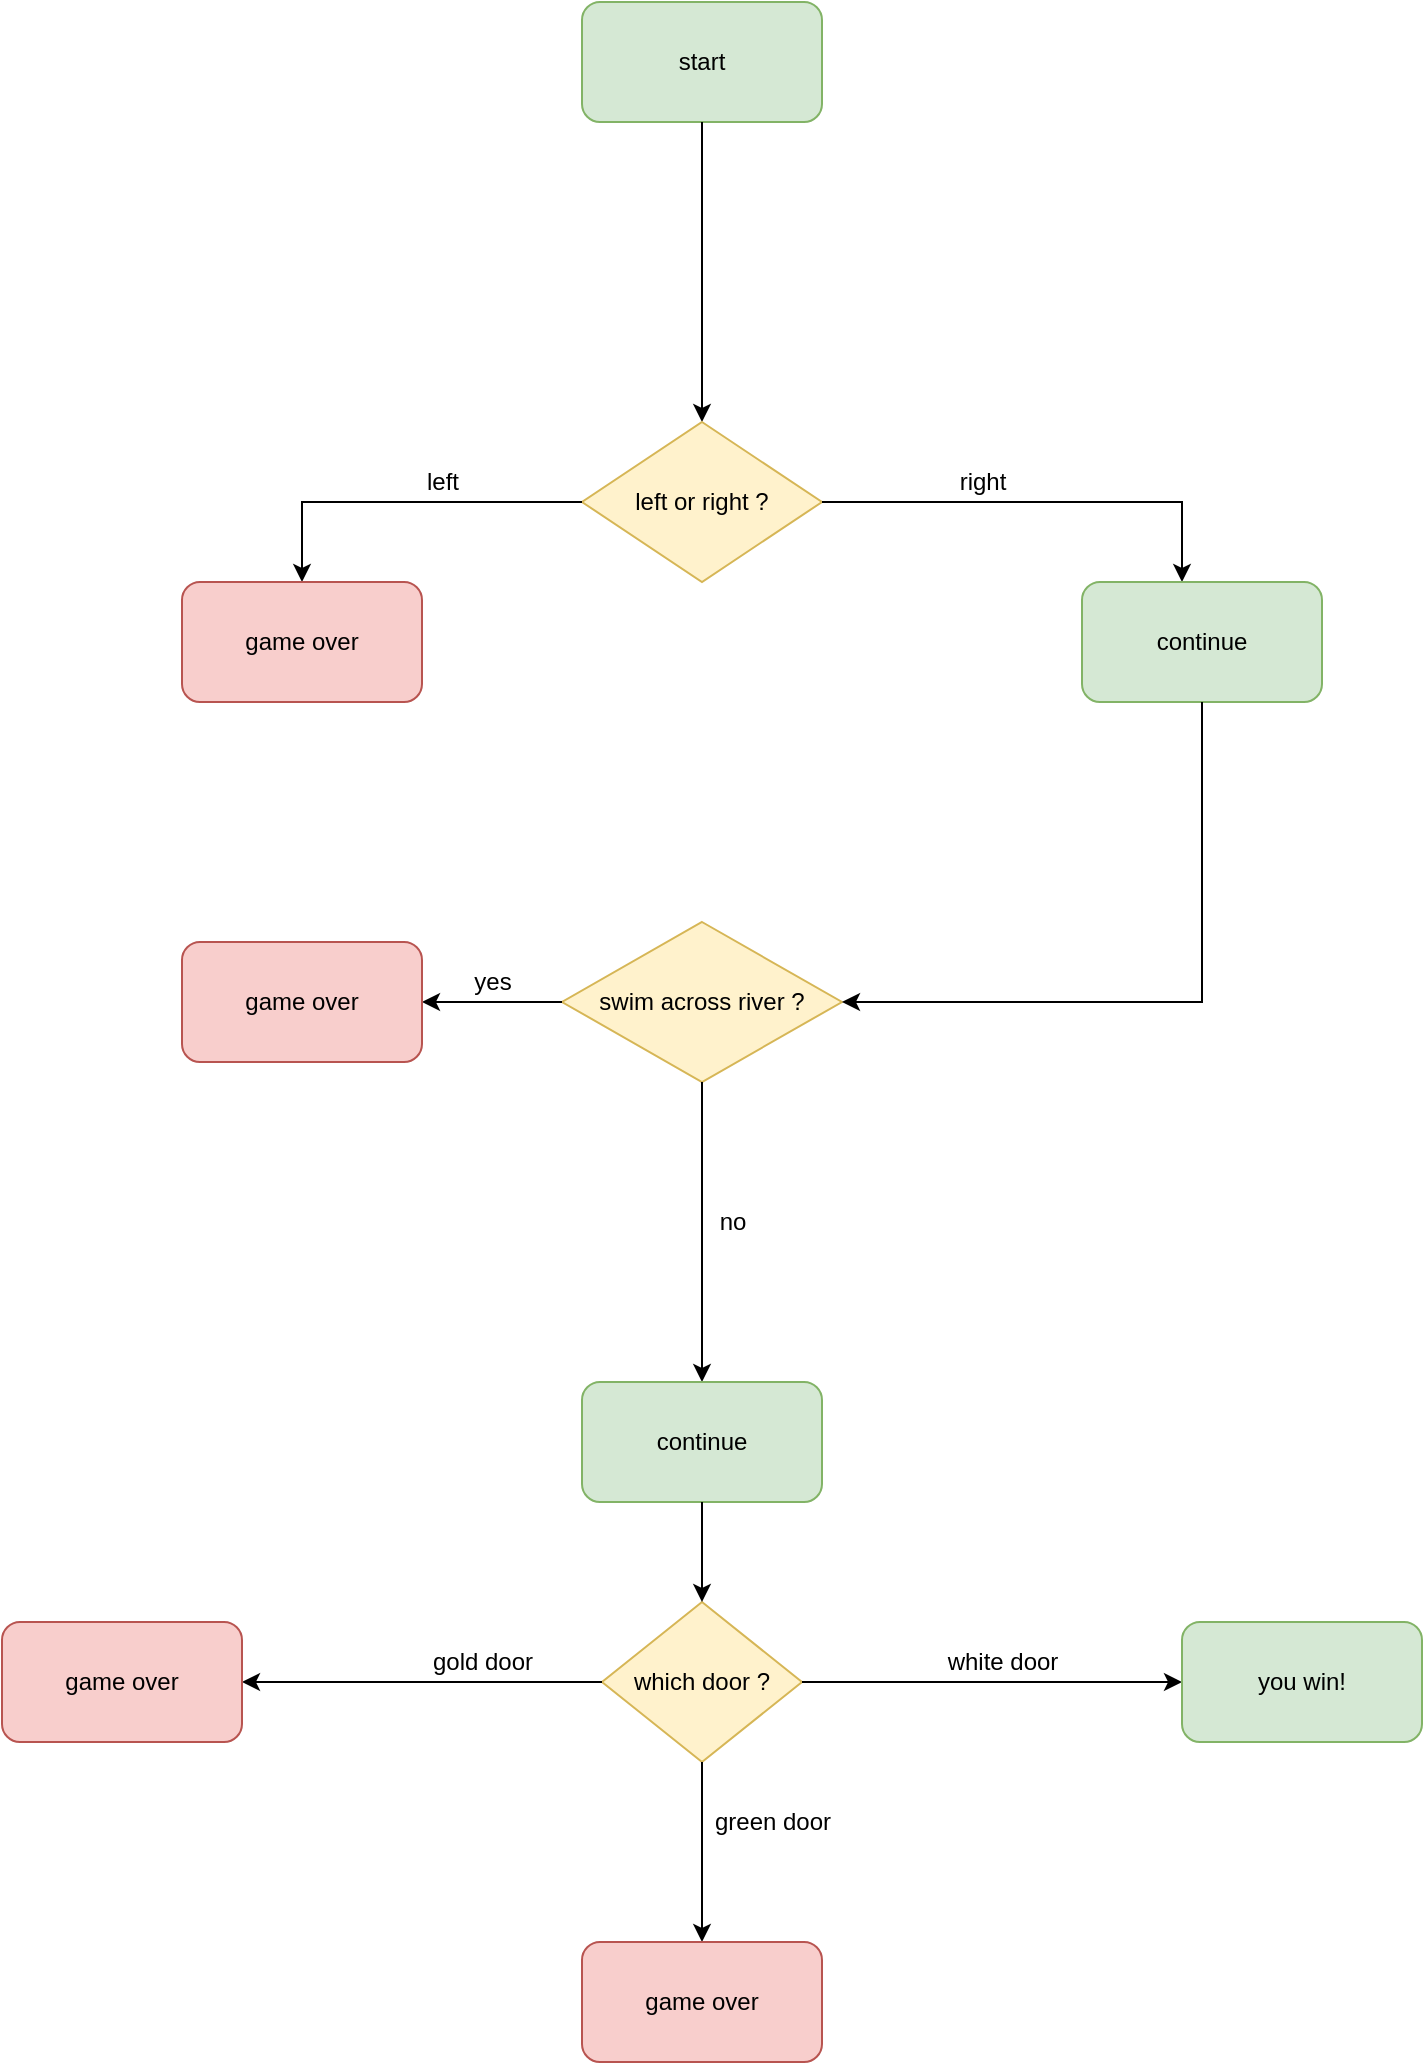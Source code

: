 <mxfile version="17.4.5" type="device"><diagram id="2XMkrdV-SsnhivRVlUfd" name="algorithm"><mxGraphModel dx="946" dy="614" grid="1" gridSize="10" guides="1" tooltips="1" connect="1" arrows="1" fold="1" page="1" pageScale="1" pageWidth="850" pageHeight="1100" background="none" math="0" shadow="0"><root><mxCell id="0"/><mxCell id="1" parent="0"/><mxCell id="JiuzR7RcgzfWJjYBS3EK-1" value="start" style="rounded=1;whiteSpace=wrap;html=1;fillColor=#d5e8d4;strokeColor=#82b366;" vertex="1" parent="1"><mxGeometry x="340" y="30" width="120" height="60" as="geometry"/></mxCell><mxCell id="JiuzR7RcgzfWJjYBS3EK-3" value="" style="endArrow=classic;html=1;rounded=0;exitX=0.5;exitY=1;exitDx=0;exitDy=0;entryX=0.5;entryY=0;entryDx=0;entryDy=0;" edge="1" parent="1" source="JiuzR7RcgzfWJjYBS3EK-1" target="JiuzR7RcgzfWJjYBS3EK-4"><mxGeometry width="50" height="50" relative="1" as="geometry"><mxPoint x="400" y="340" as="sourcePoint"/><mxPoint x="410" y="240" as="targetPoint"/></mxGeometry></mxCell><mxCell id="JiuzR7RcgzfWJjYBS3EK-4" value="left or right ?" style="rhombus;whiteSpace=wrap;html=1;fillColor=#fff2cc;strokeColor=#d6b656;" vertex="1" parent="1"><mxGeometry x="340" y="240" width="120" height="80" as="geometry"/></mxCell><mxCell id="JiuzR7RcgzfWJjYBS3EK-5" value="" style="edgeStyle=segmentEdgeStyle;endArrow=classic;html=1;rounded=0;exitX=0;exitY=0.5;exitDx=0;exitDy=0;" edge="1" parent="1" source="JiuzR7RcgzfWJjYBS3EK-4"><mxGeometry width="50" height="50" relative="1" as="geometry"><mxPoint x="400" y="340" as="sourcePoint"/><mxPoint x="200" y="320" as="targetPoint"/></mxGeometry></mxCell><mxCell id="JiuzR7RcgzfWJjYBS3EK-6" value="" style="edgeStyle=segmentEdgeStyle;endArrow=classic;html=1;rounded=0;exitX=1;exitY=0.5;exitDx=0;exitDy=0;" edge="1" parent="1" source="JiuzR7RcgzfWJjYBS3EK-4"><mxGeometry width="50" height="50" relative="1" as="geometry"><mxPoint x="400" y="340" as="sourcePoint"/><mxPoint x="640" y="320" as="targetPoint"/><Array as="points"><mxPoint x="640" y="280"/><mxPoint x="640" y="320"/></Array></mxGeometry></mxCell><mxCell id="JiuzR7RcgzfWJjYBS3EK-7" value="left" style="text;html=1;align=center;verticalAlign=middle;resizable=0;points=[];autosize=1;strokeColor=none;fillColor=none;" vertex="1" parent="1"><mxGeometry x="255" y="260" width="30" height="20" as="geometry"/></mxCell><mxCell id="JiuzR7RcgzfWJjYBS3EK-8" value="right" style="text;html=1;align=center;verticalAlign=middle;resizable=0;points=[];autosize=1;strokeColor=none;fillColor=none;" vertex="1" parent="1"><mxGeometry x="520" y="260" width="40" height="20" as="geometry"/></mxCell><mxCell id="JiuzR7RcgzfWJjYBS3EK-9" value="game over" style="rounded=1;whiteSpace=wrap;html=1;fillColor=#f8cecc;strokeColor=#b85450;" vertex="1" parent="1"><mxGeometry x="140" y="320" width="120" height="60" as="geometry"/></mxCell><mxCell id="JiuzR7RcgzfWJjYBS3EK-10" value="continue" style="rounded=1;whiteSpace=wrap;html=1;fillColor=#d5e8d4;strokeColor=#82b366;" vertex="1" parent="1"><mxGeometry x="590" y="320" width="120" height="60" as="geometry"/></mxCell><mxCell id="JiuzR7RcgzfWJjYBS3EK-12" value="swim across river ?" style="rhombus;whiteSpace=wrap;html=1;fillColor=#fff2cc;strokeColor=#d6b656;" vertex="1" parent="1"><mxGeometry x="330" y="490" width="140" height="80" as="geometry"/></mxCell><mxCell id="JiuzR7RcgzfWJjYBS3EK-14" value="" style="endArrow=classic;html=1;rounded=0;exitX=0;exitY=0.5;exitDx=0;exitDy=0;entryX=1;entryY=0.5;entryDx=0;entryDy=0;" edge="1" parent="1" source="JiuzR7RcgzfWJjYBS3EK-12" target="JiuzR7RcgzfWJjYBS3EK-18"><mxGeometry width="50" height="50" relative="1" as="geometry"><mxPoint x="400" y="540" as="sourcePoint"/><mxPoint x="400" y="560" as="targetPoint"/></mxGeometry></mxCell><mxCell id="JiuzR7RcgzfWJjYBS3EK-15" value="yes" style="text;html=1;align=center;verticalAlign=middle;resizable=0;points=[];autosize=1;strokeColor=none;fillColor=none;" vertex="1" parent="1"><mxGeometry x="280" y="510" width="30" height="20" as="geometry"/></mxCell><mxCell id="JiuzR7RcgzfWJjYBS3EK-16" value="" style="endArrow=classic;html=1;rounded=0;exitX=0.5;exitY=1;exitDx=0;exitDy=0;entryX=0.5;entryY=0;entryDx=0;entryDy=0;" edge="1" parent="1" source="JiuzR7RcgzfWJjYBS3EK-12" target="JiuzR7RcgzfWJjYBS3EK-19"><mxGeometry width="50" height="50" relative="1" as="geometry"><mxPoint x="390" y="580" as="sourcePoint"/><mxPoint x="650" y="720" as="targetPoint"/></mxGeometry></mxCell><mxCell id="JiuzR7RcgzfWJjYBS3EK-17" value="no" style="text;html=1;align=center;verticalAlign=middle;resizable=0;points=[];autosize=1;strokeColor=none;fillColor=none;" vertex="1" parent="1"><mxGeometry x="400" y="630" width="30" height="20" as="geometry"/></mxCell><mxCell id="JiuzR7RcgzfWJjYBS3EK-18" value="game over" style="rounded=1;whiteSpace=wrap;html=1;fillColor=#f8cecc;strokeColor=#b85450;" vertex="1" parent="1"><mxGeometry x="140" y="500" width="120" height="60" as="geometry"/></mxCell><mxCell id="JiuzR7RcgzfWJjYBS3EK-19" value="continue" style="rounded=1;whiteSpace=wrap;html=1;fillColor=#d5e8d4;strokeColor=#82b366;" vertex="1" parent="1"><mxGeometry x="340" y="720" width="120" height="60" as="geometry"/></mxCell><mxCell id="JiuzR7RcgzfWJjYBS3EK-20" value="" style="edgeStyle=segmentEdgeStyle;endArrow=classic;html=1;rounded=0;exitX=0.5;exitY=1;exitDx=0;exitDy=0;entryX=1;entryY=0.5;entryDx=0;entryDy=0;" edge="1" parent="1" source="JiuzR7RcgzfWJjYBS3EK-10" target="JiuzR7RcgzfWJjYBS3EK-12"><mxGeometry width="50" height="50" relative="1" as="geometry"><mxPoint x="410" y="440" as="sourcePoint"/><mxPoint x="460" y="390" as="targetPoint"/><Array as="points"><mxPoint x="650" y="530"/></Array></mxGeometry></mxCell><mxCell id="JiuzR7RcgzfWJjYBS3EK-21" value="which door ?" style="rhombus;whiteSpace=wrap;html=1;fillColor=#fff2cc;strokeColor=#d6b656;" vertex="1" parent="1"><mxGeometry x="350" y="830" width="100" height="80" as="geometry"/></mxCell><mxCell id="JiuzR7RcgzfWJjYBS3EK-22" value="" style="endArrow=classic;html=1;rounded=0;exitX=0.5;exitY=1;exitDx=0;exitDy=0;" edge="1" parent="1" source="JiuzR7RcgzfWJjYBS3EK-19" target="JiuzR7RcgzfWJjYBS3EK-21"><mxGeometry width="50" height="50" relative="1" as="geometry"><mxPoint x="400" y="800" as="sourcePoint"/><mxPoint x="450" y="750" as="targetPoint"/></mxGeometry></mxCell><mxCell id="JiuzR7RcgzfWJjYBS3EK-23" value="" style="endArrow=classic;html=1;rounded=0;exitX=0;exitY=0.5;exitDx=0;exitDy=0;" edge="1" parent="1" source="JiuzR7RcgzfWJjYBS3EK-21"><mxGeometry width="50" height="50" relative="1" as="geometry"><mxPoint x="400" y="930" as="sourcePoint"/><mxPoint x="170" y="870" as="targetPoint"/></mxGeometry></mxCell><mxCell id="JiuzR7RcgzfWJjYBS3EK-24" value="game over" style="rounded=1;whiteSpace=wrap;html=1;fillColor=#f8cecc;strokeColor=#b85450;" vertex="1" parent="1"><mxGeometry x="50" y="840" width="120" height="60" as="geometry"/></mxCell><mxCell id="JiuzR7RcgzfWJjYBS3EK-25" value="gold door" style="text;html=1;align=center;verticalAlign=middle;resizable=0;points=[];autosize=1;strokeColor=none;fillColor=none;" vertex="1" parent="1"><mxGeometry x="255" y="850" width="70" height="20" as="geometry"/></mxCell><mxCell id="JiuzR7RcgzfWJjYBS3EK-26" value="" style="endArrow=classic;html=1;rounded=0;exitX=0.5;exitY=1;exitDx=0;exitDy=0;" edge="1" parent="1" source="JiuzR7RcgzfWJjYBS3EK-21"><mxGeometry width="50" height="50" relative="1" as="geometry"><mxPoint x="400" y="960" as="sourcePoint"/><mxPoint x="400" y="1000" as="targetPoint"/></mxGeometry></mxCell><mxCell id="JiuzR7RcgzfWJjYBS3EK-27" value="game over" style="rounded=1;whiteSpace=wrap;html=1;fillColor=#f8cecc;strokeColor=#b85450;" vertex="1" parent="1"><mxGeometry x="340" y="1000" width="120" height="60" as="geometry"/></mxCell><mxCell id="JiuzR7RcgzfWJjYBS3EK-28" value="green door" style="text;html=1;align=center;verticalAlign=middle;resizable=0;points=[];autosize=1;strokeColor=none;fillColor=none;" vertex="1" parent="1"><mxGeometry x="400" y="930" width="70" height="20" as="geometry"/></mxCell><mxCell id="JiuzR7RcgzfWJjYBS3EK-29" value="" style="endArrow=classic;html=1;rounded=0;exitX=1;exitY=0.5;exitDx=0;exitDy=0;entryX=0;entryY=0.5;entryDx=0;entryDy=0;" edge="1" parent="1" source="JiuzR7RcgzfWJjYBS3EK-21" target="JiuzR7RcgzfWJjYBS3EK-30"><mxGeometry width="50" height="50" relative="1" as="geometry"><mxPoint x="400" y="960" as="sourcePoint"/><mxPoint x="570" y="870" as="targetPoint"/></mxGeometry></mxCell><mxCell id="JiuzR7RcgzfWJjYBS3EK-30" value="you win!" style="rounded=1;whiteSpace=wrap;html=1;fillColor=#d5e8d4;strokeColor=#82b366;" vertex="1" parent="1"><mxGeometry x="640" y="840" width="120" height="60" as="geometry"/></mxCell><mxCell id="JiuzR7RcgzfWJjYBS3EK-31" value="white door" style="text;html=1;align=center;verticalAlign=middle;resizable=0;points=[];autosize=1;strokeColor=none;fillColor=none;" vertex="1" parent="1"><mxGeometry x="515" y="850" width="70" height="20" as="geometry"/></mxCell></root></mxGraphModel></diagram></mxfile>